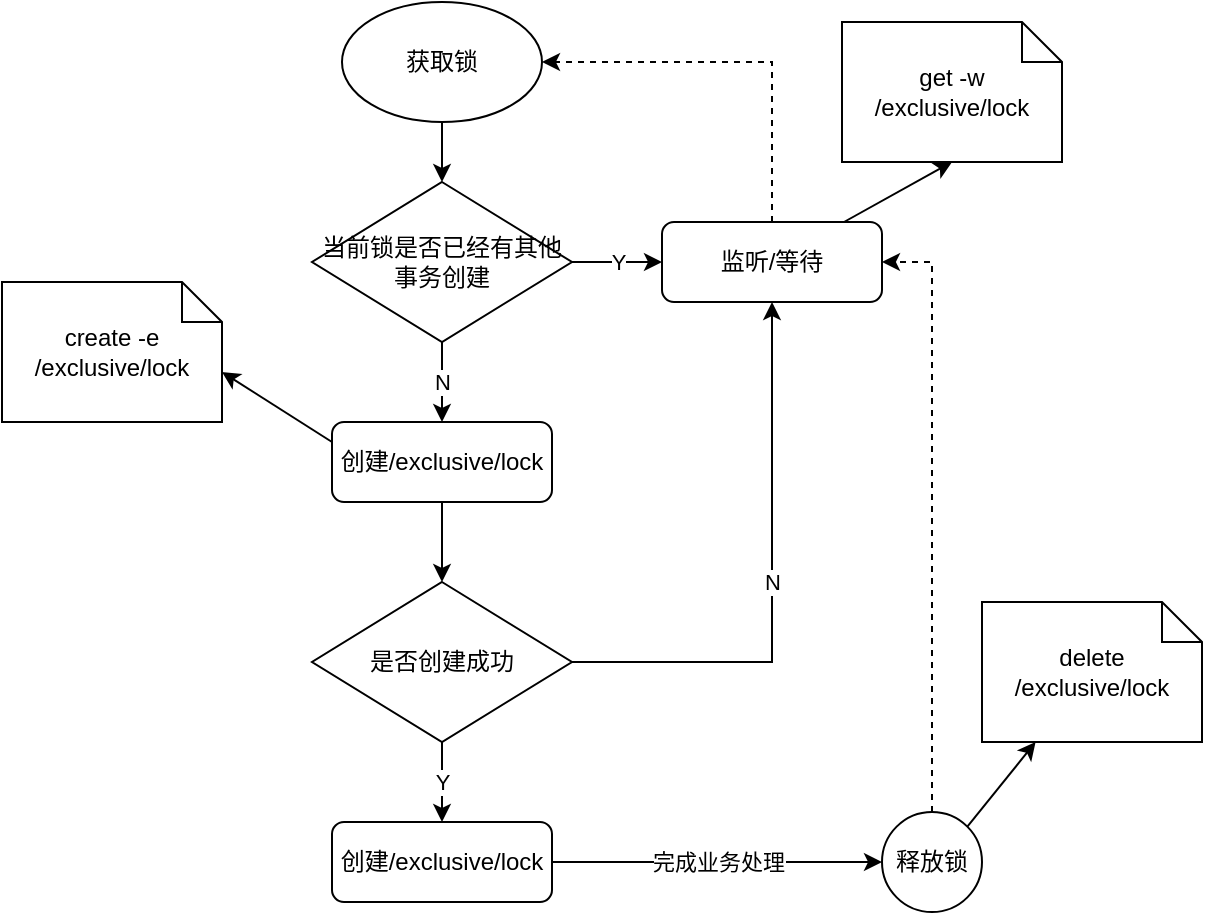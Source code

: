 <mxfile version="20.4.0" type="github">
  <diagram id="Qyq_4s0g2PtQ4fndFV1Z" name="非公平锁">
    <mxGraphModel dx="1037" dy="579" grid="1" gridSize="10" guides="1" tooltips="1" connect="1" arrows="1" fold="1" page="1" pageScale="1" pageWidth="827" pageHeight="1169" math="0" shadow="0">
      <root>
        <mxCell id="0" />
        <mxCell id="1" parent="0" />
        <mxCell id="3XJC4oZfa2gU9FRdR8ai-20" style="edgeStyle=orthogonalEdgeStyle;rounded=0;orthogonalLoop=1;jettySize=auto;html=1;" edge="1" parent="1" source="3XJC4oZfa2gU9FRdR8ai-1" target="3XJC4oZfa2gU9FRdR8ai-2">
          <mxGeometry relative="1" as="geometry" />
        </mxCell>
        <mxCell id="3XJC4oZfa2gU9FRdR8ai-1" value="获取锁" style="ellipse;whiteSpace=wrap;html=1;" vertex="1" parent="1">
          <mxGeometry x="380" y="560" width="100" height="60" as="geometry" />
        </mxCell>
        <mxCell id="3XJC4oZfa2gU9FRdR8ai-6" value="N" style="edgeStyle=orthogonalEdgeStyle;rounded=0;orthogonalLoop=1;jettySize=auto;html=1;" edge="1" parent="1" source="3XJC4oZfa2gU9FRdR8ai-2" target="3XJC4oZfa2gU9FRdR8ai-3">
          <mxGeometry relative="1" as="geometry" />
        </mxCell>
        <mxCell id="3XJC4oZfa2gU9FRdR8ai-14" value="Y" style="edgeStyle=orthogonalEdgeStyle;rounded=0;orthogonalLoop=1;jettySize=auto;html=1;" edge="1" parent="1" source="3XJC4oZfa2gU9FRdR8ai-2" target="3XJC4oZfa2gU9FRdR8ai-13">
          <mxGeometry relative="1" as="geometry" />
        </mxCell>
        <mxCell id="3XJC4oZfa2gU9FRdR8ai-2" value="当前锁是否已经有其他事务创建" style="rhombus;whiteSpace=wrap;html=1;" vertex="1" parent="1">
          <mxGeometry x="365" y="650" width="130" height="80" as="geometry" />
        </mxCell>
        <mxCell id="3XJC4oZfa2gU9FRdR8ai-8" style="edgeStyle=orthogonalEdgeStyle;rounded=0;orthogonalLoop=1;jettySize=auto;html=1;" edge="1" parent="1" source="3XJC4oZfa2gU9FRdR8ai-3" target="3XJC4oZfa2gU9FRdR8ai-7">
          <mxGeometry relative="1" as="geometry" />
        </mxCell>
        <mxCell id="3XJC4oZfa2gU9FRdR8ai-26" style="edgeStyle=none;rounded=0;orthogonalLoop=1;jettySize=auto;html=1;exitX=0;exitY=0.25;exitDx=0;exitDy=0;entryX=0;entryY=0;entryDx=110;entryDy=45;entryPerimeter=0;" edge="1" parent="1" source="3XJC4oZfa2gU9FRdR8ai-3" target="3XJC4oZfa2gU9FRdR8ai-21">
          <mxGeometry relative="1" as="geometry" />
        </mxCell>
        <mxCell id="3XJC4oZfa2gU9FRdR8ai-3" value="创建/exclusive/lock" style="rounded=1;whiteSpace=wrap;html=1;" vertex="1" parent="1">
          <mxGeometry x="375" y="770" width="110" height="40" as="geometry" />
        </mxCell>
        <mxCell id="3XJC4oZfa2gU9FRdR8ai-10" value="Y" style="edgeStyle=orthogonalEdgeStyle;rounded=0;orthogonalLoop=1;jettySize=auto;html=1;" edge="1" parent="1" source="3XJC4oZfa2gU9FRdR8ai-7" target="3XJC4oZfa2gU9FRdR8ai-12">
          <mxGeometry relative="1" as="geometry">
            <mxPoint x="430" y="960" as="targetPoint" />
          </mxGeometry>
        </mxCell>
        <mxCell id="3XJC4oZfa2gU9FRdR8ai-15" value="N" style="edgeStyle=orthogonalEdgeStyle;rounded=0;orthogonalLoop=1;jettySize=auto;html=1;" edge="1" parent="1" source="3XJC4oZfa2gU9FRdR8ai-7" target="3XJC4oZfa2gU9FRdR8ai-13">
          <mxGeometry relative="1" as="geometry" />
        </mxCell>
        <mxCell id="3XJC4oZfa2gU9FRdR8ai-7" value="是否创建成功" style="rhombus;whiteSpace=wrap;html=1;" vertex="1" parent="1">
          <mxGeometry x="365" y="850" width="130" height="80" as="geometry" />
        </mxCell>
        <mxCell id="3XJC4oZfa2gU9FRdR8ai-17" value="完成业务处理" style="edgeStyle=orthogonalEdgeStyle;rounded=0;orthogonalLoop=1;jettySize=auto;html=1;entryX=0;entryY=0.5;entryDx=0;entryDy=0;" edge="1" parent="1" source="3XJC4oZfa2gU9FRdR8ai-12" target="3XJC4oZfa2gU9FRdR8ai-16">
          <mxGeometry relative="1" as="geometry" />
        </mxCell>
        <mxCell id="3XJC4oZfa2gU9FRdR8ai-12" value="创建/exclusive/lock" style="rounded=1;whiteSpace=wrap;html=1;" vertex="1" parent="1">
          <mxGeometry x="375" y="970" width="110" height="40" as="geometry" />
        </mxCell>
        <mxCell id="3XJC4oZfa2gU9FRdR8ai-19" style="edgeStyle=orthogonalEdgeStyle;rounded=0;orthogonalLoop=1;jettySize=auto;html=1;entryX=1;entryY=0.5;entryDx=0;entryDy=0;exitX=0.5;exitY=0;exitDx=0;exitDy=0;dashed=1;" edge="1" parent="1" source="3XJC4oZfa2gU9FRdR8ai-13" target="3XJC4oZfa2gU9FRdR8ai-1">
          <mxGeometry relative="1" as="geometry" />
        </mxCell>
        <mxCell id="3XJC4oZfa2gU9FRdR8ai-25" style="edgeStyle=none;rounded=0;orthogonalLoop=1;jettySize=auto;html=1;entryX=0.5;entryY=1;entryDx=0;entryDy=0;entryPerimeter=0;" edge="1" parent="1" source="3XJC4oZfa2gU9FRdR8ai-13" target="3XJC4oZfa2gU9FRdR8ai-22">
          <mxGeometry relative="1" as="geometry" />
        </mxCell>
        <mxCell id="3XJC4oZfa2gU9FRdR8ai-13" value="监听/等待" style="rounded=1;whiteSpace=wrap;html=1;" vertex="1" parent="1">
          <mxGeometry x="540" y="670" width="110" height="40" as="geometry" />
        </mxCell>
        <mxCell id="3XJC4oZfa2gU9FRdR8ai-18" style="edgeStyle=orthogonalEdgeStyle;rounded=0;orthogonalLoop=1;jettySize=auto;html=1;entryX=1;entryY=0.5;entryDx=0;entryDy=0;dashed=1;" edge="1" parent="1" source="3XJC4oZfa2gU9FRdR8ai-16" target="3XJC4oZfa2gU9FRdR8ai-13">
          <mxGeometry relative="1" as="geometry" />
        </mxCell>
        <mxCell id="3XJC4oZfa2gU9FRdR8ai-24" style="rounded=0;orthogonalLoop=1;jettySize=auto;html=1;exitX=1;exitY=0;exitDx=0;exitDy=0;" edge="1" parent="1" source="3XJC4oZfa2gU9FRdR8ai-16" target="3XJC4oZfa2gU9FRdR8ai-23">
          <mxGeometry relative="1" as="geometry" />
        </mxCell>
        <mxCell id="3XJC4oZfa2gU9FRdR8ai-16" value="释放锁" style="ellipse;whiteSpace=wrap;html=1;aspect=fixed;" vertex="1" parent="1">
          <mxGeometry x="650" y="965" width="50" height="50" as="geometry" />
        </mxCell>
        <mxCell id="3XJC4oZfa2gU9FRdR8ai-21" value="create -e /exclusive/lock" style="shape=note;size=20;whiteSpace=wrap;html=1;" vertex="1" parent="1">
          <mxGeometry x="210" y="700" width="110" height="70" as="geometry" />
        </mxCell>
        <mxCell id="3XJC4oZfa2gU9FRdR8ai-22" value="get -w /exclusive/lock" style="shape=note;size=20;whiteSpace=wrap;html=1;" vertex="1" parent="1">
          <mxGeometry x="630" y="570" width="110" height="70" as="geometry" />
        </mxCell>
        <mxCell id="3XJC4oZfa2gU9FRdR8ai-23" value="delete /exclusive/lock" style="shape=note;size=20;whiteSpace=wrap;html=1;" vertex="1" parent="1">
          <mxGeometry x="700" y="860" width="110" height="70" as="geometry" />
        </mxCell>
      </root>
    </mxGraphModel>
  </diagram>
</mxfile>
